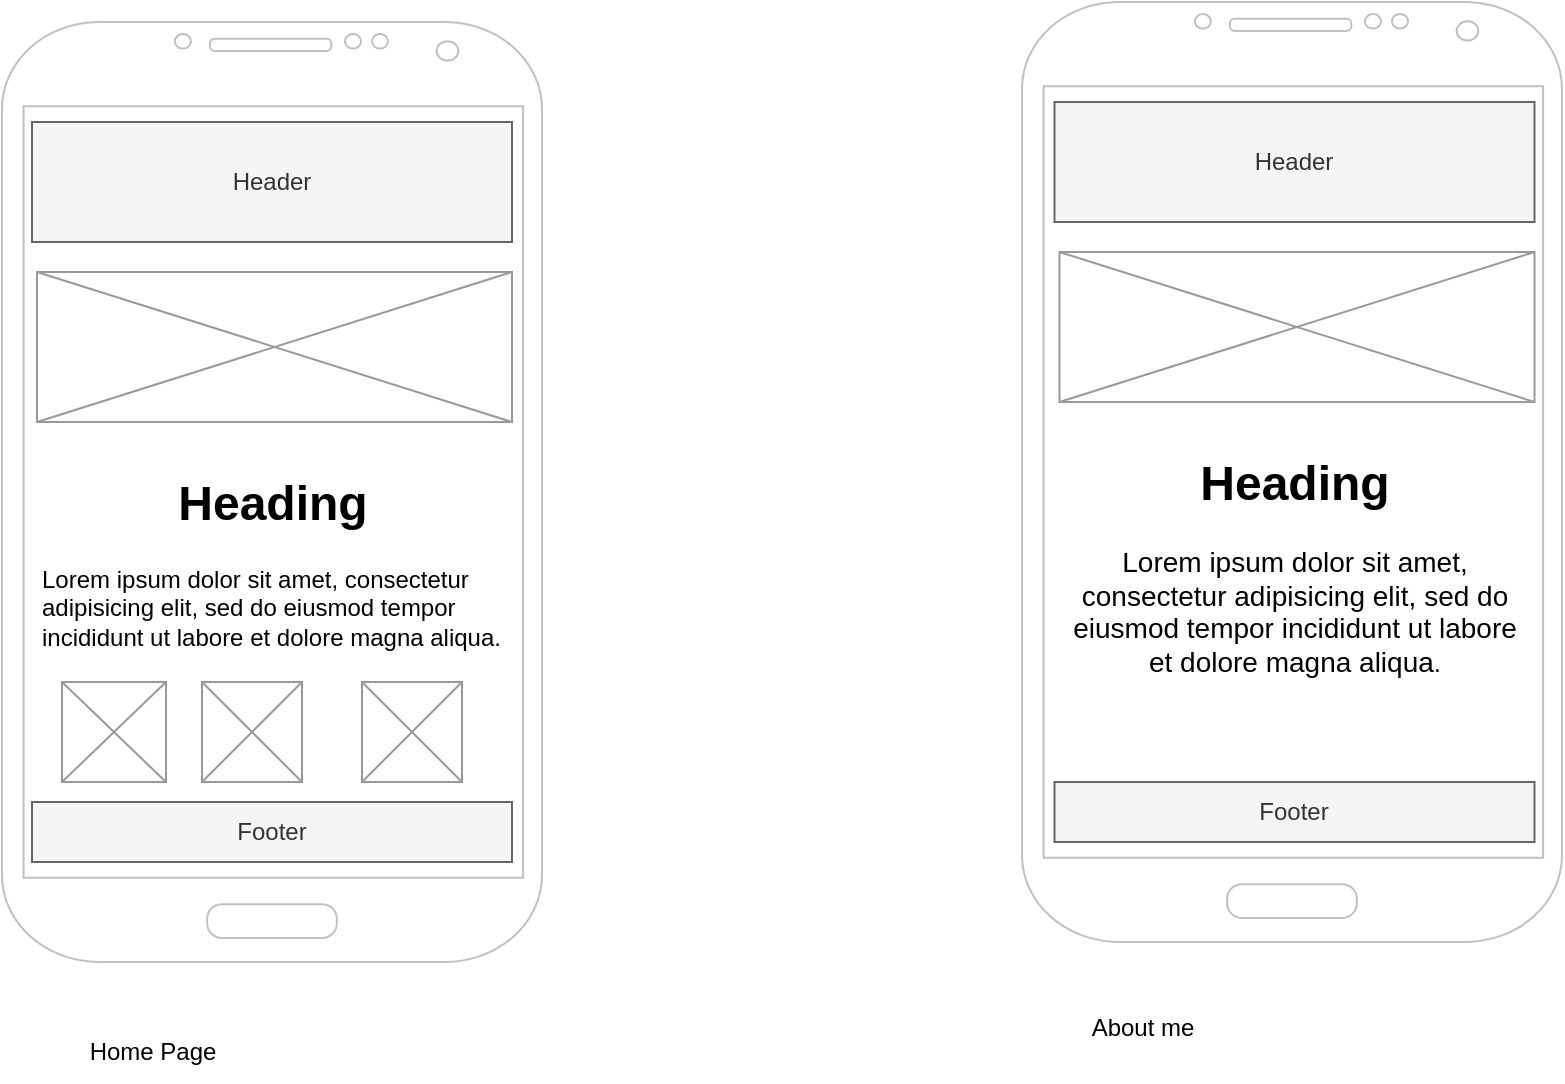 <mxfile version="24.8.3">
  <diagram name="Page-1" id="10a91c8b-09ff-31b1-d368-03940ed4cc9e">
    <mxGraphModel dx="1134" dy="703" grid="1" gridSize="10" guides="1" tooltips="1" connect="1" arrows="1" fold="1" page="1" pageScale="1" pageWidth="1100" pageHeight="850" background="none" math="0" shadow="0">
      <root>
        <mxCell id="0" />
        <mxCell id="1" parent="0" />
        <mxCell id="9W3Ne8WXvol5r-dsmGil-2" value="" style="verticalLabelPosition=bottom;verticalAlign=top;html=1;shadow=0;dashed=0;strokeWidth=1;shape=mxgraph.android.phone2;strokeColor=#c0c0c0;" vertex="1" parent="1">
          <mxGeometry x="130" y="240" width="270" height="470" as="geometry" />
        </mxCell>
        <mxCell id="9W3Ne8WXvol5r-dsmGil-5" value="Header" style="rounded=0;whiteSpace=wrap;html=1;fillColor=#f5f5f5;fontColor=#333333;strokeColor=#666666;" vertex="1" parent="1">
          <mxGeometry x="145" y="290" width="240" height="60" as="geometry" />
        </mxCell>
        <mxCell id="9W3Ne8WXvol5r-dsmGil-7" value="Footer" style="rounded=0;whiteSpace=wrap;html=1;fillColor=#f5f5f5;fontColor=#333333;strokeColor=#666666;" vertex="1" parent="1">
          <mxGeometry x="145" y="630" width="240" height="30" as="geometry" />
        </mxCell>
        <mxCell id="9W3Ne8WXvol5r-dsmGil-10" value="" style="verticalLabelPosition=bottom;shadow=0;dashed=0;align=center;html=1;verticalAlign=top;strokeWidth=1;shape=mxgraph.mockup.graphics.simpleIcon;strokeColor=#999999;" vertex="1" parent="1">
          <mxGeometry x="147.5" y="365" width="237.5" height="75" as="geometry" />
        </mxCell>
        <mxCell id="9W3Ne8WXvol5r-dsmGil-12" value="&lt;h1 style=&quot;text-align: center; margin-top: 0px;&quot;&gt;Heading&lt;/h1&gt;&lt;p&gt;Lorem ipsum dolor sit amet, consectetur adipisicing elit, sed do eiusmod tempor incididunt ut labore et dolore magna aliqua.&lt;/p&gt;" style="text;html=1;whiteSpace=wrap;overflow=hidden;rounded=0;" vertex="1" parent="1">
          <mxGeometry x="147.5" y="460" width="232.5" height="100" as="geometry" />
        </mxCell>
        <mxCell id="9W3Ne8WXvol5r-dsmGil-14" value="" style="verticalLabelPosition=bottom;shadow=0;dashed=0;align=center;html=1;verticalAlign=top;strokeWidth=1;shape=mxgraph.mockup.graphics.simpleIcon;strokeColor=#999999;" vertex="1" parent="1">
          <mxGeometry x="160" y="570" width="52" height="50" as="geometry" />
        </mxCell>
        <mxCell id="9W3Ne8WXvol5r-dsmGil-15" value="" style="verticalLabelPosition=bottom;shadow=0;dashed=0;align=center;html=1;verticalAlign=top;strokeWidth=1;shape=mxgraph.mockup.graphics.simpleIcon;strokeColor=#999999;" vertex="1" parent="1">
          <mxGeometry x="230" y="570" width="50" height="50" as="geometry" />
        </mxCell>
        <mxCell id="9W3Ne8WXvol5r-dsmGil-16" value="" style="verticalLabelPosition=bottom;shadow=0;dashed=0;align=center;html=1;verticalAlign=top;strokeWidth=1;shape=mxgraph.mockup.graphics.simpleIcon;strokeColor=#999999;" vertex="1" parent="1">
          <mxGeometry x="310" y="570" width="50" height="50" as="geometry" />
        </mxCell>
        <mxCell id="9W3Ne8WXvol5r-dsmGil-17" value="Header" style="rounded=0;whiteSpace=wrap;html=1;fillColor=#f5f5f5;fontColor=#333333;strokeColor=#666666;" vertex="1" parent="1">
          <mxGeometry x="656.25" y="280" width="240" height="60" as="geometry" />
        </mxCell>
        <mxCell id="9W3Ne8WXvol5r-dsmGil-18" value="Footer" style="rounded=0;whiteSpace=wrap;html=1;fillColor=#f5f5f5;fontColor=#333333;strokeColor=#666666;" vertex="1" parent="1">
          <mxGeometry x="656.25" y="620" width="240" height="30" as="geometry" />
        </mxCell>
        <mxCell id="9W3Ne8WXvol5r-dsmGil-19" value="" style="verticalLabelPosition=bottom;shadow=0;dashed=0;align=center;html=1;verticalAlign=top;strokeWidth=1;shape=mxgraph.mockup.graphics.simpleIcon;strokeColor=#999999;" vertex="1" parent="1">
          <mxGeometry x="658.75" y="355" width="237.5" height="75" as="geometry" />
        </mxCell>
        <mxCell id="9W3Ne8WXvol5r-dsmGil-20" value="&lt;h1 style=&quot;text-align: center; margin-top: 0px;&quot;&gt;Heading&lt;/h1&gt;&lt;p style=&quot;text-align: center;&quot;&gt;&lt;font style=&quot;font-size: 14px;&quot;&gt;Lorem ipsum dolor sit amet, consectetur adipisicing elit, sed do eiusmod tempor incididunt ut labore et dolore magna aliqua&lt;/font&gt;&lt;span style=&quot;font-size: 13px;&quot;&gt;.&lt;/span&gt;&lt;/p&gt;" style="text;html=1;whiteSpace=wrap;overflow=hidden;rounded=0;" vertex="1" parent="1">
          <mxGeometry x="658.75" y="450" width="232.5" height="150" as="geometry" />
        </mxCell>
        <mxCell id="9W3Ne8WXvol5r-dsmGil-25" value="" style="verticalLabelPosition=bottom;verticalAlign=top;html=1;shadow=0;dashed=0;strokeWidth=1;shape=mxgraph.android.phone2;strokeColor=#c0c0c0;" vertex="1" parent="1">
          <mxGeometry x="640" y="230" width="270" height="470" as="geometry" />
        </mxCell>
        <mxCell id="9W3Ne8WXvol5r-dsmGil-26" value="Home Page" style="text;html=1;align=center;verticalAlign=middle;resizable=0;points=[];autosize=1;strokeColor=none;fillColor=none;strokeWidth=0;" vertex="1" parent="1">
          <mxGeometry x="160" y="740" width="90" height="30" as="geometry" />
        </mxCell>
        <mxCell id="9W3Ne8WXvol5r-dsmGil-27" value="About me" style="text;html=1;align=center;verticalAlign=middle;resizable=0;points=[];autosize=1;strokeColor=none;fillColor=none;" vertex="1" parent="1">
          <mxGeometry x="665" y="728" width="70" height="30" as="geometry" />
        </mxCell>
      </root>
    </mxGraphModel>
  </diagram>
</mxfile>
